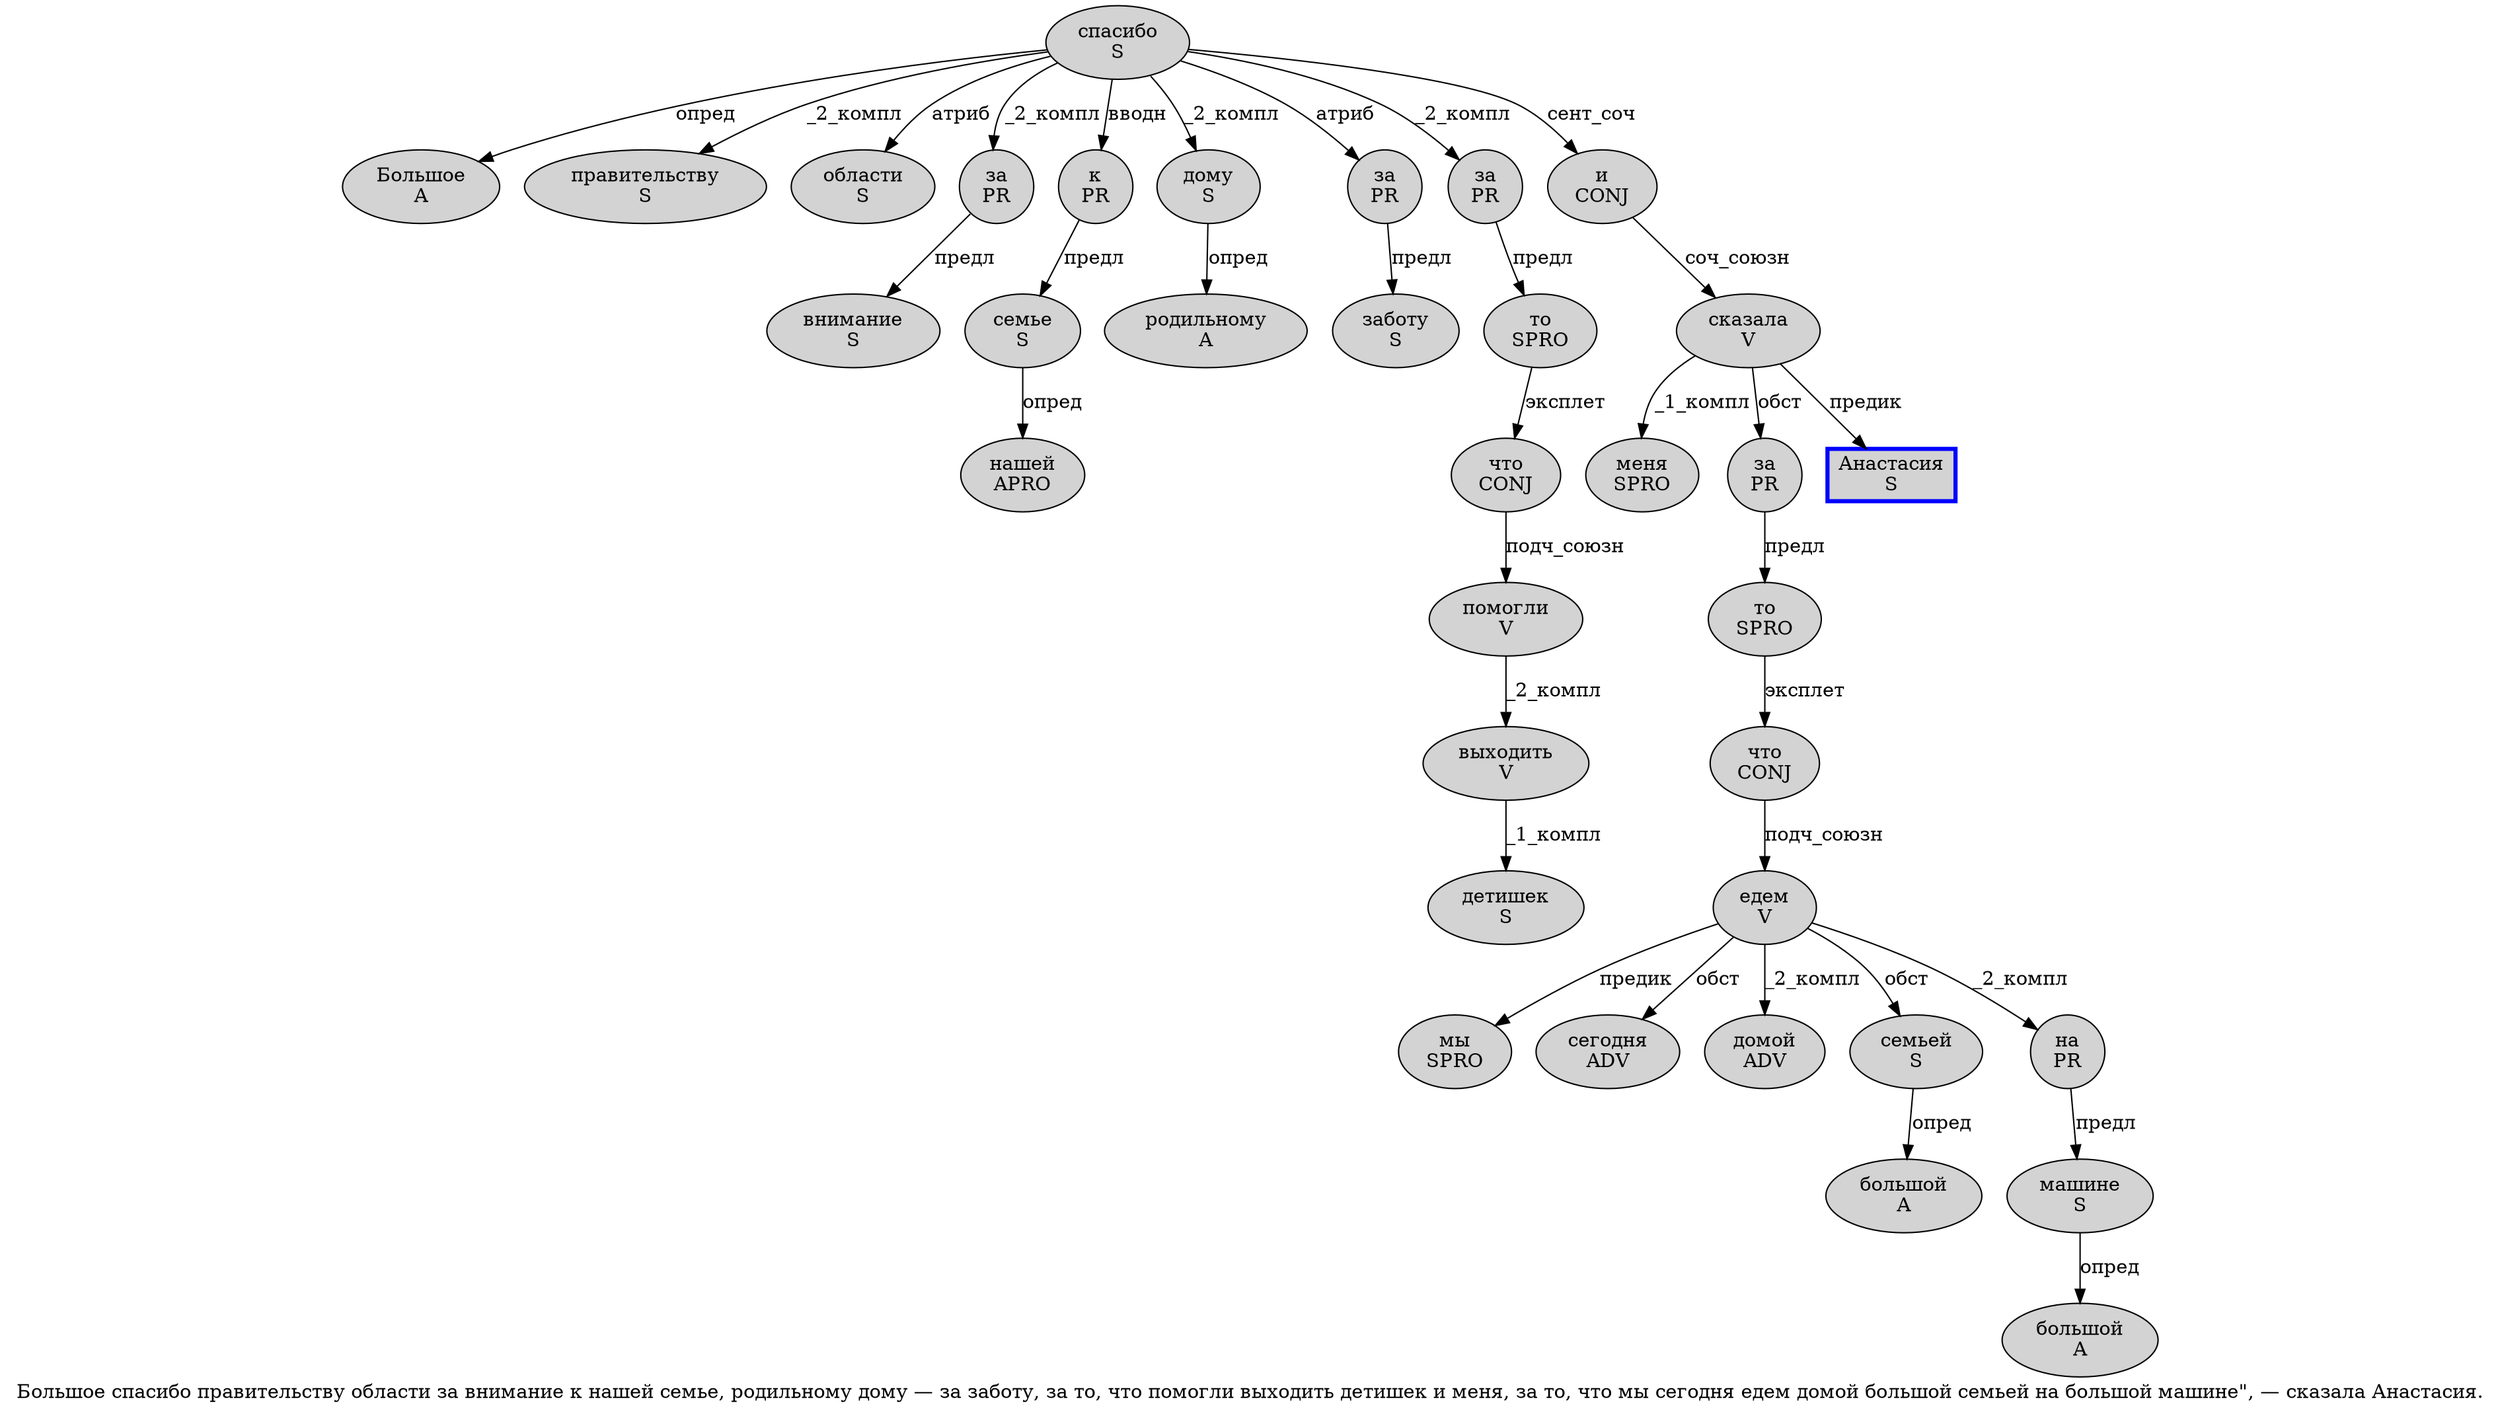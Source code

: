 digraph SENTENCE_750 {
	graph [label="Большое спасибо правительству области за внимание к нашей семье, родильному дому — за заботу, за то, что помогли выходить детишек и меня, за то, что мы сегодня едем домой большой семьей на большой машине\", — сказала Анастасия."]
	node [style=filled]
		0 [label="Большое
A" color="" fillcolor=lightgray penwidth=1 shape=ellipse]
		1 [label="спасибо
S" color="" fillcolor=lightgray penwidth=1 shape=ellipse]
		2 [label="правительству
S" color="" fillcolor=lightgray penwidth=1 shape=ellipse]
		3 [label="области
S" color="" fillcolor=lightgray penwidth=1 shape=ellipse]
		4 [label="за
PR" color="" fillcolor=lightgray penwidth=1 shape=ellipse]
		5 [label="внимание
S" color="" fillcolor=lightgray penwidth=1 shape=ellipse]
		6 [label="к
PR" color="" fillcolor=lightgray penwidth=1 shape=ellipse]
		7 [label="нашей
APRO" color="" fillcolor=lightgray penwidth=1 shape=ellipse]
		8 [label="семье
S" color="" fillcolor=lightgray penwidth=1 shape=ellipse]
		10 [label="родильному
A" color="" fillcolor=lightgray penwidth=1 shape=ellipse]
		11 [label="дому
S" color="" fillcolor=lightgray penwidth=1 shape=ellipse]
		13 [label="за
PR" color="" fillcolor=lightgray penwidth=1 shape=ellipse]
		14 [label="заботу
S" color="" fillcolor=lightgray penwidth=1 shape=ellipse]
		16 [label="за
PR" color="" fillcolor=lightgray penwidth=1 shape=ellipse]
		17 [label="то
SPRO" color="" fillcolor=lightgray penwidth=1 shape=ellipse]
		19 [label="что
CONJ" color="" fillcolor=lightgray penwidth=1 shape=ellipse]
		20 [label="помогли
V" color="" fillcolor=lightgray penwidth=1 shape=ellipse]
		21 [label="выходить
V" color="" fillcolor=lightgray penwidth=1 shape=ellipse]
		22 [label="детишек
S" color="" fillcolor=lightgray penwidth=1 shape=ellipse]
		23 [label="и
CONJ" color="" fillcolor=lightgray penwidth=1 shape=ellipse]
		24 [label="меня
SPRO" color="" fillcolor=lightgray penwidth=1 shape=ellipse]
		26 [label="за
PR" color="" fillcolor=lightgray penwidth=1 shape=ellipse]
		27 [label="то
SPRO" color="" fillcolor=lightgray penwidth=1 shape=ellipse]
		29 [label="что
CONJ" color="" fillcolor=lightgray penwidth=1 shape=ellipse]
		30 [label="мы
SPRO" color="" fillcolor=lightgray penwidth=1 shape=ellipse]
		31 [label="сегодня
ADV" color="" fillcolor=lightgray penwidth=1 shape=ellipse]
		32 [label="едем
V" color="" fillcolor=lightgray penwidth=1 shape=ellipse]
		33 [label="домой
ADV" color="" fillcolor=lightgray penwidth=1 shape=ellipse]
		34 [label="большой
A" color="" fillcolor=lightgray penwidth=1 shape=ellipse]
		35 [label="семьей
S" color="" fillcolor=lightgray penwidth=1 shape=ellipse]
		36 [label="на
PR" color="" fillcolor=lightgray penwidth=1 shape=ellipse]
		37 [label="большой
A" color="" fillcolor=lightgray penwidth=1 shape=ellipse]
		38 [label="машине
S" color="" fillcolor=lightgray penwidth=1 shape=ellipse]
		42 [label="сказала
V" color="" fillcolor=lightgray penwidth=1 shape=ellipse]
		43 [label="Анастасия
S" color=blue fillcolor=lightgray penwidth=3 shape=box]
			11 -> 10 [label="опред"]
			21 -> 22 [label="_1_компл"]
			19 -> 20 [label="подч_союзн"]
			1 -> 0 [label="опред"]
			1 -> 2 [label="_2_компл"]
			1 -> 3 [label="атриб"]
			1 -> 4 [label="_2_компл"]
			1 -> 6 [label="вводн"]
			1 -> 11 [label="_2_компл"]
			1 -> 13 [label="атриб"]
			1 -> 16 [label="_2_компл"]
			1 -> 23 [label="сент_соч"]
			6 -> 8 [label="предл"]
			26 -> 27 [label="предл"]
			17 -> 19 [label="эксплет"]
			38 -> 37 [label="опред"]
			8 -> 7 [label="опред"]
			23 -> 42 [label="соч_союзн"]
			20 -> 21 [label="_2_компл"]
			4 -> 5 [label="предл"]
			27 -> 29 [label="эксплет"]
			29 -> 32 [label="подч_союзн"]
			16 -> 17 [label="предл"]
			42 -> 24 [label="_1_компл"]
			42 -> 26 [label="обст"]
			42 -> 43 [label="предик"]
			32 -> 30 [label="предик"]
			32 -> 31 [label="обст"]
			32 -> 33 [label="_2_компл"]
			32 -> 35 [label="обст"]
			32 -> 36 [label="_2_компл"]
			13 -> 14 [label="предл"]
			35 -> 34 [label="опред"]
			36 -> 38 [label="предл"]
}